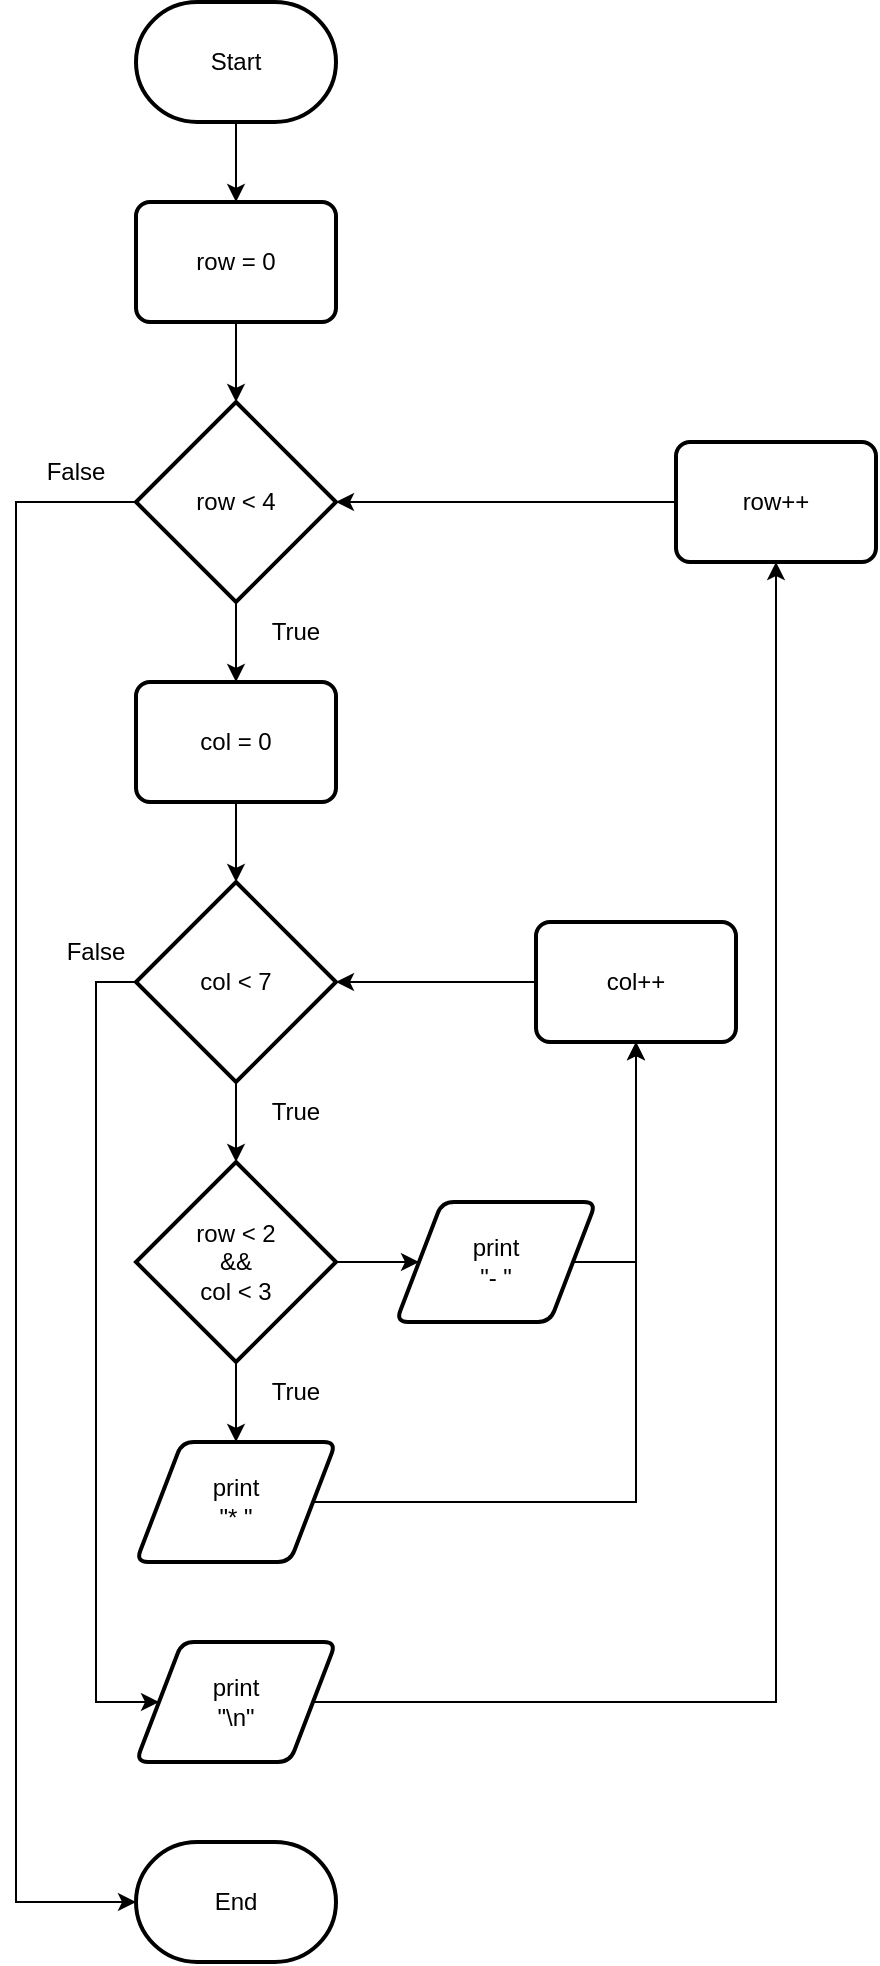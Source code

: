 <mxfile version="21.2.3" type="device">
  <diagram name="Page-1" id="1rfseUxClpkkoTdwEQ6H">
    <mxGraphModel dx="1434" dy="731" grid="1" gridSize="10" guides="1" tooltips="1" connect="1" arrows="1" fold="1" page="1" pageScale="1" pageWidth="1200" pageHeight="1600" math="0" shadow="0">
      <root>
        <mxCell id="0" />
        <mxCell id="1" parent="0" />
        <mxCell id="qdbIjFFEpjGlyfwt6w0l-1" value="" style="edgeStyle=orthogonalEdgeStyle;rounded=0;orthogonalLoop=1;jettySize=auto;html=1;" edge="1" parent="1" source="x7yo1bF5Ih4Q695Gc91e-1" target="x7yo1bF5Ih4Q695Gc91e-26">
          <mxGeometry relative="1" as="geometry" />
        </mxCell>
        <mxCell id="x7yo1bF5Ih4Q695Gc91e-1" value="&lt;div&gt;Start&lt;/div&gt;" style="strokeWidth=2;html=1;shape=mxgraph.flowchart.terminator;whiteSpace=wrap;" parent="1" vertex="1">
          <mxGeometry x="550" y="40" width="100" height="60" as="geometry" />
        </mxCell>
        <mxCell id="x7yo1bF5Ih4Q695Gc91e-21" value="&lt;div&gt;End&lt;/div&gt;" style="strokeWidth=2;html=1;shape=mxgraph.flowchart.terminator;whiteSpace=wrap;" parent="1" vertex="1">
          <mxGeometry x="550" y="960" width="100" height="60" as="geometry" />
        </mxCell>
        <mxCell id="qdbIjFFEpjGlyfwt6w0l-2" value="" style="edgeStyle=orthogonalEdgeStyle;rounded=0;orthogonalLoop=1;jettySize=auto;html=1;" edge="1" parent="1" source="x7yo1bF5Ih4Q695Gc91e-26" target="x7yo1bF5Ih4Q695Gc91e-27">
          <mxGeometry relative="1" as="geometry" />
        </mxCell>
        <mxCell id="x7yo1bF5Ih4Q695Gc91e-26" value="row = 0" style="rounded=1;whiteSpace=wrap;html=1;absoluteArcSize=1;arcSize=14;strokeWidth=2;" parent="1" vertex="1">
          <mxGeometry x="550" y="140" width="100" height="60" as="geometry" />
        </mxCell>
        <mxCell id="x7yo1bF5Ih4Q695Gc91e-47" style="edgeStyle=orthogonalEdgeStyle;rounded=0;orthogonalLoop=1;jettySize=auto;html=1;exitX=0;exitY=0.5;exitDx=0;exitDy=0;exitPerimeter=0;entryX=0;entryY=0.5;entryDx=0;entryDy=0;entryPerimeter=0;" parent="1" source="x7yo1bF5Ih4Q695Gc91e-27" target="x7yo1bF5Ih4Q695Gc91e-21" edge="1">
          <mxGeometry relative="1" as="geometry">
            <Array as="points">
              <mxPoint x="490" y="290" />
              <mxPoint x="490" y="990" />
            </Array>
          </mxGeometry>
        </mxCell>
        <mxCell id="qdbIjFFEpjGlyfwt6w0l-3" value="" style="edgeStyle=orthogonalEdgeStyle;rounded=0;orthogonalLoop=1;jettySize=auto;html=1;" edge="1" parent="1" source="x7yo1bF5Ih4Q695Gc91e-27" target="x7yo1bF5Ih4Q695Gc91e-28">
          <mxGeometry relative="1" as="geometry" />
        </mxCell>
        <mxCell id="x7yo1bF5Ih4Q695Gc91e-27" value="row &amp;lt; 4" style="strokeWidth=2;html=1;shape=mxgraph.flowchart.decision;whiteSpace=wrap;" parent="1" vertex="1">
          <mxGeometry x="550" y="240" width="100" height="100" as="geometry" />
        </mxCell>
        <mxCell id="qdbIjFFEpjGlyfwt6w0l-4" value="" style="edgeStyle=orthogonalEdgeStyle;rounded=0;orthogonalLoop=1;jettySize=auto;html=1;" edge="1" parent="1" source="x7yo1bF5Ih4Q695Gc91e-28" target="x7yo1bF5Ih4Q695Gc91e-29">
          <mxGeometry relative="1" as="geometry" />
        </mxCell>
        <mxCell id="x7yo1bF5Ih4Q695Gc91e-28" value="col = 0" style="rounded=1;whiteSpace=wrap;html=1;absoluteArcSize=1;arcSize=14;strokeWidth=2;" parent="1" vertex="1">
          <mxGeometry x="550" y="380" width="100" height="60" as="geometry" />
        </mxCell>
        <mxCell id="x7yo1bF5Ih4Q695Gc91e-39" style="edgeStyle=orthogonalEdgeStyle;rounded=0;orthogonalLoop=1;jettySize=auto;html=1;exitX=0.5;exitY=1;exitDx=0;exitDy=0;exitPerimeter=0;entryX=0.5;entryY=0;entryDx=0;entryDy=0;entryPerimeter=0;" parent="1" source="x7yo1bF5Ih4Q695Gc91e-29" target="x7yo1bF5Ih4Q695Gc91e-30" edge="1">
          <mxGeometry relative="1" as="geometry" />
        </mxCell>
        <mxCell id="x7yo1bF5Ih4Q695Gc91e-45" style="edgeStyle=orthogonalEdgeStyle;rounded=0;orthogonalLoop=1;jettySize=auto;html=1;exitX=0;exitY=0.5;exitDx=0;exitDy=0;exitPerimeter=0;entryX=0;entryY=0.5;entryDx=0;entryDy=0;" parent="1" source="x7yo1bF5Ih4Q695Gc91e-29" target="x7yo1bF5Ih4Q695Gc91e-40" edge="1">
          <mxGeometry relative="1" as="geometry">
            <Array as="points">
              <mxPoint x="530" y="530" />
              <mxPoint x="530" y="890" />
            </Array>
          </mxGeometry>
        </mxCell>
        <mxCell id="x7yo1bF5Ih4Q695Gc91e-29" value="col &amp;lt; 7" style="strokeWidth=2;html=1;shape=mxgraph.flowchart.decision;whiteSpace=wrap;" parent="1" vertex="1">
          <mxGeometry x="550" y="480" width="100" height="100" as="geometry" />
        </mxCell>
        <mxCell id="x7yo1bF5Ih4Q695Gc91e-34" value="" style="edgeStyle=orthogonalEdgeStyle;rounded=0;orthogonalLoop=1;jettySize=auto;html=1;" parent="1" source="x7yo1bF5Ih4Q695Gc91e-30" target="x7yo1bF5Ih4Q695Gc91e-31" edge="1">
          <mxGeometry relative="1" as="geometry" />
        </mxCell>
        <mxCell id="x7yo1bF5Ih4Q695Gc91e-35" value="" style="edgeStyle=orthogonalEdgeStyle;rounded=0;orthogonalLoop=1;jettySize=auto;html=1;" parent="1" source="x7yo1bF5Ih4Q695Gc91e-30" target="x7yo1bF5Ih4Q695Gc91e-32" edge="1">
          <mxGeometry relative="1" as="geometry" />
        </mxCell>
        <mxCell id="x7yo1bF5Ih4Q695Gc91e-30" value="row &amp;lt; 2&lt;br&gt;&amp;amp;&amp;amp;&lt;br&gt;col &amp;lt; 3" style="strokeWidth=2;html=1;shape=mxgraph.flowchart.decision;whiteSpace=wrap;" parent="1" vertex="1">
          <mxGeometry x="550" y="620" width="100" height="100" as="geometry" />
        </mxCell>
        <mxCell id="x7yo1bF5Ih4Q695Gc91e-36" style="edgeStyle=orthogonalEdgeStyle;rounded=0;orthogonalLoop=1;jettySize=auto;html=1;exitX=1;exitY=0.5;exitDx=0;exitDy=0;entryX=0.5;entryY=1;entryDx=0;entryDy=0;" parent="1" source="x7yo1bF5Ih4Q695Gc91e-31" target="x7yo1bF5Ih4Q695Gc91e-33" edge="1">
          <mxGeometry relative="1" as="geometry" />
        </mxCell>
        <mxCell id="x7yo1bF5Ih4Q695Gc91e-31" value="print&lt;br&gt;&quot;* &quot;" style="shape=parallelogram;html=1;strokeWidth=2;perimeter=parallelogramPerimeter;whiteSpace=wrap;rounded=1;arcSize=12;size=0.23;" parent="1" vertex="1">
          <mxGeometry x="550" y="760" width="100" height="60" as="geometry" />
        </mxCell>
        <mxCell id="x7yo1bF5Ih4Q695Gc91e-37" style="edgeStyle=orthogonalEdgeStyle;rounded=0;orthogonalLoop=1;jettySize=auto;html=1;exitX=1;exitY=0.5;exitDx=0;exitDy=0;entryX=0.5;entryY=1;entryDx=0;entryDy=0;" parent="1" source="x7yo1bF5Ih4Q695Gc91e-32" target="x7yo1bF5Ih4Q695Gc91e-33" edge="1">
          <mxGeometry relative="1" as="geometry">
            <Array as="points">
              <mxPoint x="800" y="670" />
            </Array>
          </mxGeometry>
        </mxCell>
        <mxCell id="x7yo1bF5Ih4Q695Gc91e-32" value="print&lt;br&gt;&quot;- &quot;" style="shape=parallelogram;html=1;strokeWidth=2;perimeter=parallelogramPerimeter;whiteSpace=wrap;rounded=1;arcSize=12;size=0.23;" parent="1" vertex="1">
          <mxGeometry x="680" y="640" width="100" height="60" as="geometry" />
        </mxCell>
        <mxCell id="x7yo1bF5Ih4Q695Gc91e-38" style="edgeStyle=orthogonalEdgeStyle;rounded=0;orthogonalLoop=1;jettySize=auto;html=1;exitX=0;exitY=0.5;exitDx=0;exitDy=0;entryX=1;entryY=0.5;entryDx=0;entryDy=0;entryPerimeter=0;" parent="1" source="x7yo1bF5Ih4Q695Gc91e-33" target="x7yo1bF5Ih4Q695Gc91e-29" edge="1">
          <mxGeometry relative="1" as="geometry" />
        </mxCell>
        <mxCell id="x7yo1bF5Ih4Q695Gc91e-33" value="col++" style="rounded=1;whiteSpace=wrap;html=1;absoluteArcSize=1;arcSize=14;strokeWidth=2;" parent="1" vertex="1">
          <mxGeometry x="750" y="500" width="100" height="60" as="geometry" />
        </mxCell>
        <mxCell id="x7yo1bF5Ih4Q695Gc91e-42" style="edgeStyle=orthogonalEdgeStyle;rounded=0;orthogonalLoop=1;jettySize=auto;html=1;exitX=1;exitY=0.5;exitDx=0;exitDy=0;entryX=0.5;entryY=1;entryDx=0;entryDy=0;" parent="1" source="x7yo1bF5Ih4Q695Gc91e-40" target="x7yo1bF5Ih4Q695Gc91e-41" edge="1">
          <mxGeometry relative="1" as="geometry" />
        </mxCell>
        <mxCell id="x7yo1bF5Ih4Q695Gc91e-40" value="&lt;div&gt;print&lt;/div&gt;&lt;div&gt;&quot;\n&quot;&lt;br&gt;&lt;/div&gt;" style="shape=parallelogram;html=1;strokeWidth=2;perimeter=parallelogramPerimeter;whiteSpace=wrap;rounded=1;arcSize=12;size=0.23;" parent="1" vertex="1">
          <mxGeometry x="550" y="860" width="100" height="60" as="geometry" />
        </mxCell>
        <mxCell id="x7yo1bF5Ih4Q695Gc91e-43" style="edgeStyle=orthogonalEdgeStyle;rounded=0;orthogonalLoop=1;jettySize=auto;html=1;exitX=0;exitY=0.5;exitDx=0;exitDy=0;entryX=1;entryY=0.5;entryDx=0;entryDy=0;entryPerimeter=0;" parent="1" source="x7yo1bF5Ih4Q695Gc91e-41" target="x7yo1bF5Ih4Q695Gc91e-27" edge="1">
          <mxGeometry relative="1" as="geometry" />
        </mxCell>
        <mxCell id="x7yo1bF5Ih4Q695Gc91e-41" value="row++" style="rounded=1;whiteSpace=wrap;html=1;absoluteArcSize=1;arcSize=14;strokeWidth=2;" parent="1" vertex="1">
          <mxGeometry x="820" y="260" width="100" height="60" as="geometry" />
        </mxCell>
        <mxCell id="qdbIjFFEpjGlyfwt6w0l-5" value="True" style="text;html=1;strokeColor=none;fillColor=none;align=center;verticalAlign=middle;whiteSpace=wrap;rounded=0;" vertex="1" parent="1">
          <mxGeometry x="600" y="340" width="60" height="30" as="geometry" />
        </mxCell>
        <mxCell id="qdbIjFFEpjGlyfwt6w0l-6" value="True" style="text;html=1;strokeColor=none;fillColor=none;align=center;verticalAlign=middle;whiteSpace=wrap;rounded=0;" vertex="1" parent="1">
          <mxGeometry x="600" y="580" width="60" height="30" as="geometry" />
        </mxCell>
        <mxCell id="qdbIjFFEpjGlyfwt6w0l-7" value="True" style="text;html=1;strokeColor=none;fillColor=none;align=center;verticalAlign=middle;whiteSpace=wrap;rounded=0;" vertex="1" parent="1">
          <mxGeometry x="600" y="720" width="60" height="30" as="geometry" />
        </mxCell>
        <mxCell id="qdbIjFFEpjGlyfwt6w0l-8" value="False" style="text;html=1;strokeColor=none;fillColor=none;align=center;verticalAlign=middle;whiteSpace=wrap;rounded=0;" vertex="1" parent="1">
          <mxGeometry x="500" y="500" width="60" height="30" as="geometry" />
        </mxCell>
        <mxCell id="qdbIjFFEpjGlyfwt6w0l-11" value="False" style="text;html=1;strokeColor=none;fillColor=none;align=center;verticalAlign=middle;whiteSpace=wrap;rounded=0;" vertex="1" parent="1">
          <mxGeometry x="490" y="260" width="60" height="30" as="geometry" />
        </mxCell>
      </root>
    </mxGraphModel>
  </diagram>
</mxfile>
